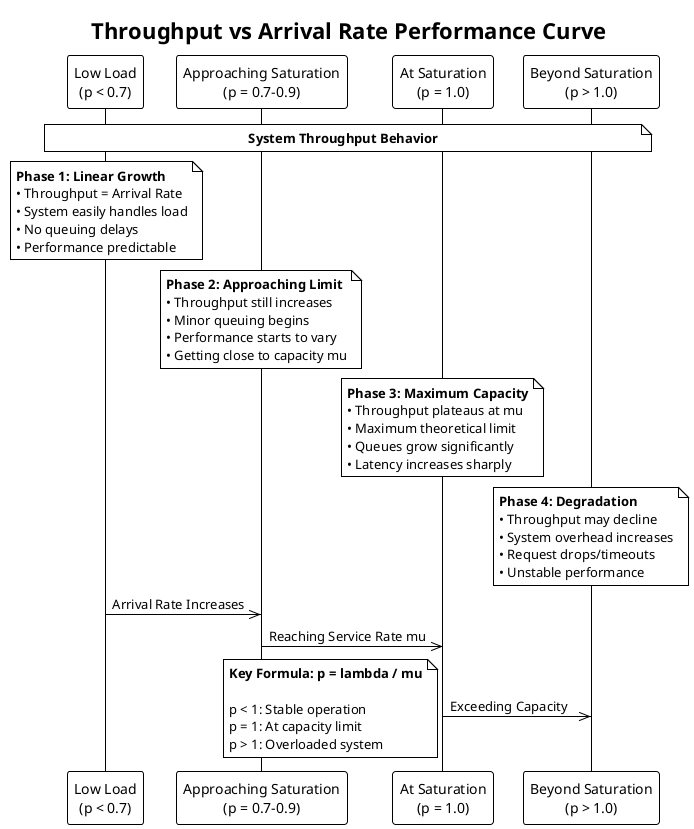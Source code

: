 @startuml throughput_vs_arrival_rate

!theme plain
skinparam backgroundColor white
skinparam defaultTextColor black

title Throughput vs Arrival Rate Performance Curve

' Create a simple graph representation using participants and notes
participant "Low Load\n(p < 0.7)" as low
participant "Approaching Saturation\n(p = 0.7-0.9)" as medium  
participant "At Saturation\n(p = 1.0)" as saturation
participant "Beyond Saturation\n(p > 1.0)" as overload

note over low, overload
  **System Throughput Behavior**
end note

note over low
  **Phase 1: Linear Growth**
  • Throughput = Arrival Rate
  • System easily handles load
  • No queuing delays
  • Performance predictable
end note

note over medium
  **Phase 2: Approaching Limit**
  • Throughput still increases
  • Minor queuing begins
  • Performance starts to vary
  • Getting close to capacity mu
end note

note over saturation
  **Phase 3: Maximum Capacity**
  • Throughput plateaus at mu
  • Maximum theoretical limit
  • Queues grow significantly
  • Latency increases sharply
end note

note over overload
  **Phase 4: Degradation**
  • Throughput may decline
  • System overhead increases
  • Request drops/timeouts
  • Unstable performance
end note

' Show the progression with arrows
low ->> medium : Arrival Rate Increases
medium ->> saturation : Reaching Service Rate mu
saturation ->> overload : Exceeding Capacity

' Add mathematical annotations
note bottom
  **Key Formula: p = lambda / mu**
  
  p < 1: Stable operation
  p = 1: At capacity limit  
  p > 1: Overloaded system
end note

@enduml 